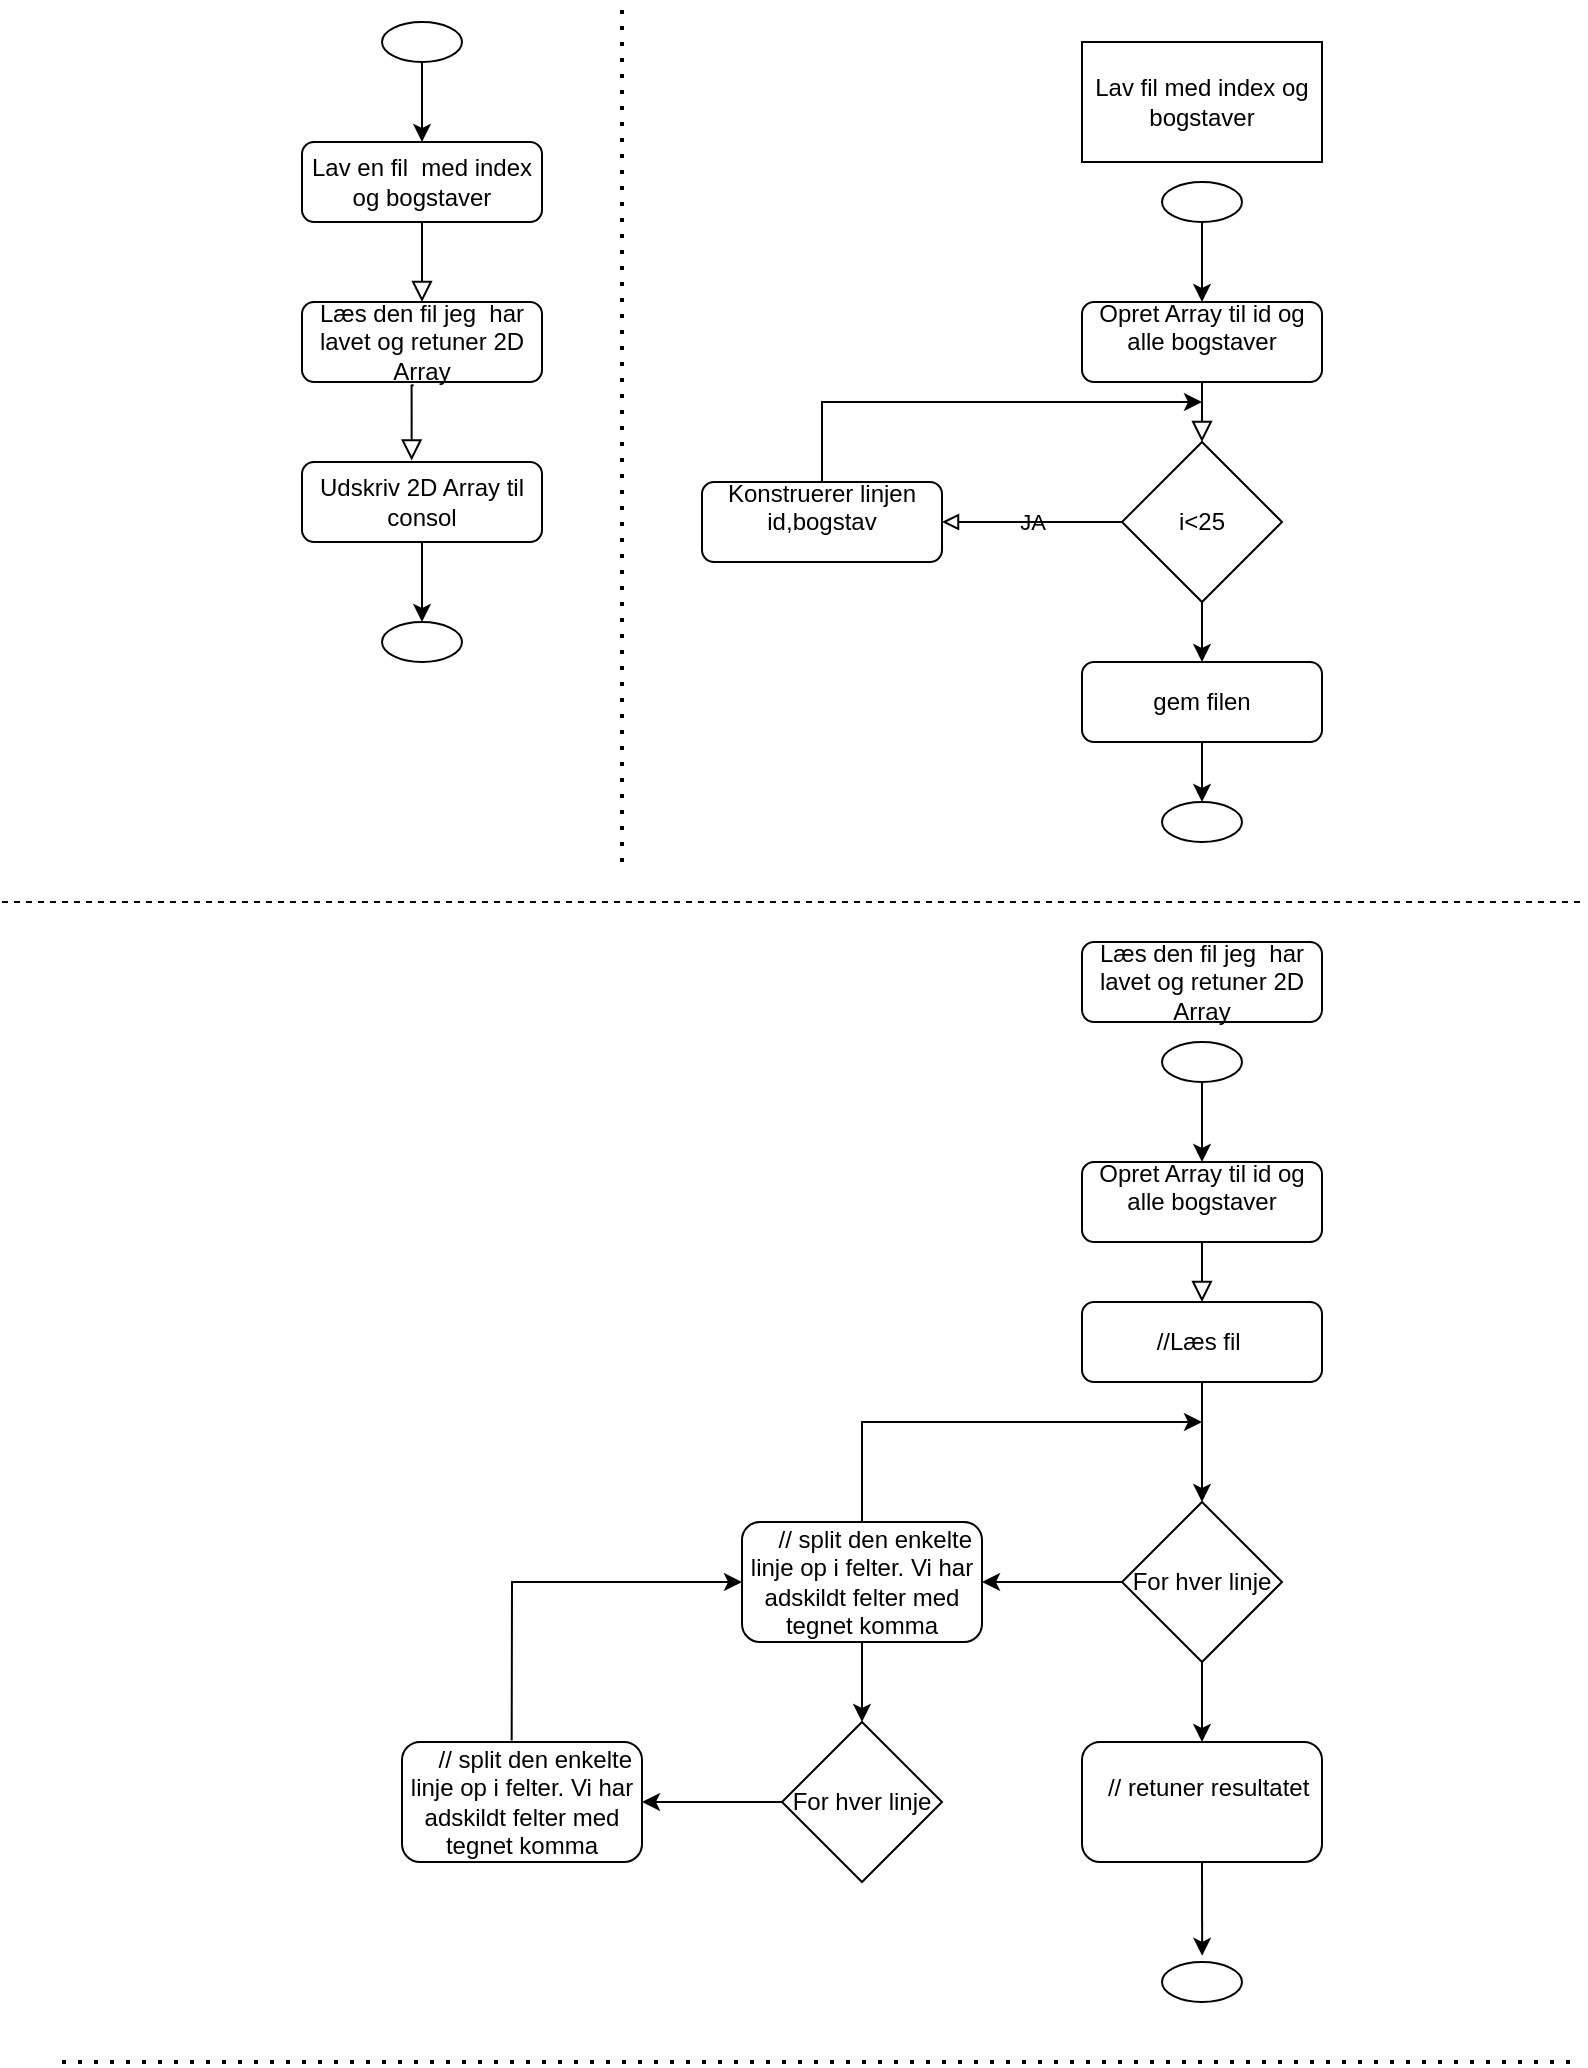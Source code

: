 <mxfile version="21.0.6" type="device"><diagram id="C5RBs43oDa-KdzZeNtuy" name="Page-1"><mxGraphModel dx="988" dy="535" grid="1" gridSize="10" guides="1" tooltips="1" connect="1" arrows="1" fold="1" page="1" pageScale="1" pageWidth="827" pageHeight="1169" math="0" shadow="0"><root><mxCell id="WIyWlLk6GJQsqaUBKTNV-0"/><mxCell id="WIyWlLk6GJQsqaUBKTNV-1" parent="WIyWlLk6GJQsqaUBKTNV-0"/><mxCell id="WIyWlLk6GJQsqaUBKTNV-2" value="" style="rounded=0;html=1;jettySize=auto;orthogonalLoop=1;fontSize=11;endArrow=block;endFill=0;endSize=8;strokeWidth=1;shadow=0;labelBackgroundColor=none;edgeStyle=orthogonalEdgeStyle;entryX=0.5;entryY=0;entryDx=0;entryDy=0;" parent="WIyWlLk6GJQsqaUBKTNV-1" source="WIyWlLk6GJQsqaUBKTNV-3" target="ied-BAKENEnxDvafMaXC-0" edge="1"><mxGeometry relative="1" as="geometry"><mxPoint x="220" y="170" as="targetPoint"/></mxGeometry></mxCell><mxCell id="WIyWlLk6GJQsqaUBKTNV-3" value="Lav en fil&amp;nbsp; med index og bogstaver" style="rounded=1;whiteSpace=wrap;html=1;fontSize=12;glass=0;strokeWidth=1;shadow=0;" parent="WIyWlLk6GJQsqaUBKTNV-1" vertex="1"><mxGeometry x="160" y="80" width="120" height="40" as="geometry"/></mxCell><mxCell id="ied-BAKENEnxDvafMaXC-0" value="Læs den fil jeg&amp;nbsp; har lavet og retuner 2D Array" style="rounded=1;whiteSpace=wrap;html=1;fontSize=12;glass=0;strokeWidth=1;shadow=0;" vertex="1" parent="WIyWlLk6GJQsqaUBKTNV-1"><mxGeometry x="160" y="160" width="120" height="40" as="geometry"/></mxCell><mxCell id="ied-BAKENEnxDvafMaXC-1" value="Udskriv 2D Array til consol" style="rounded=1;whiteSpace=wrap;html=1;fontSize=12;glass=0;strokeWidth=1;shadow=0;" vertex="1" parent="WIyWlLk6GJQsqaUBKTNV-1"><mxGeometry x="160" y="240" width="120" height="40" as="geometry"/></mxCell><mxCell id="ied-BAKENEnxDvafMaXC-4" value="" style="rounded=0;html=1;jettySize=auto;orthogonalLoop=1;fontSize=11;endArrow=block;endFill=0;endSize=8;strokeWidth=1;shadow=0;labelBackgroundColor=none;edgeStyle=orthogonalEdgeStyle;entryX=0.457;entryY=-0.018;entryDx=0;entryDy=0;exitX=0.465;exitY=1.042;exitDx=0;exitDy=0;exitPerimeter=0;entryPerimeter=0;" edge="1" parent="WIyWlLk6GJQsqaUBKTNV-1" source="ied-BAKENEnxDvafMaXC-0" target="ied-BAKENEnxDvafMaXC-1"><mxGeometry relative="1" as="geometry"><mxPoint x="300" y="320" as="sourcePoint"/><mxPoint x="300" y="380" as="targetPoint"/></mxGeometry></mxCell><mxCell id="ied-BAKENEnxDvafMaXC-6" value="" style="ellipse;whiteSpace=wrap;html=1;" vertex="1" parent="WIyWlLk6GJQsqaUBKTNV-1"><mxGeometry x="200" y="20" width="40" height="20" as="geometry"/></mxCell><mxCell id="ied-BAKENEnxDvafMaXC-7" value="" style="ellipse;whiteSpace=wrap;html=1;" vertex="1" parent="WIyWlLk6GJQsqaUBKTNV-1"><mxGeometry x="200" y="320" width="40" height="20" as="geometry"/></mxCell><mxCell id="ied-BAKENEnxDvafMaXC-8" value="" style="endArrow=classic;html=1;rounded=0;exitX=0.5;exitY=1;exitDx=0;exitDy=0;" edge="1" parent="WIyWlLk6GJQsqaUBKTNV-1" source="ied-BAKENEnxDvafMaXC-6" target="WIyWlLk6GJQsqaUBKTNV-3"><mxGeometry width="50" height="50" relative="1" as="geometry"><mxPoint x="370" y="250" as="sourcePoint"/><mxPoint x="420" y="200" as="targetPoint"/></mxGeometry></mxCell><mxCell id="ied-BAKENEnxDvafMaXC-9" value="" style="endArrow=classic;html=1;rounded=0;exitX=0.5;exitY=1;exitDx=0;exitDy=0;entryX=0.5;entryY=0;entryDx=0;entryDy=0;" edge="1" parent="WIyWlLk6GJQsqaUBKTNV-1" source="ied-BAKENEnxDvafMaXC-1" target="ied-BAKENEnxDvafMaXC-7"><mxGeometry width="50" height="50" relative="1" as="geometry"><mxPoint x="370" y="250" as="sourcePoint"/><mxPoint x="420" y="200" as="targetPoint"/></mxGeometry></mxCell><mxCell id="ied-BAKENEnxDvafMaXC-10" value="" style="rounded=0;html=1;jettySize=auto;orthogonalLoop=1;fontSize=11;endArrow=block;endFill=0;endSize=8;strokeWidth=1;shadow=0;labelBackgroundColor=none;edgeStyle=orthogonalEdgeStyle;" edge="1" parent="WIyWlLk6GJQsqaUBKTNV-1" source="ied-BAKENEnxDvafMaXC-11" target="ied-BAKENEnxDvafMaXC-20"><mxGeometry relative="1" as="geometry"><mxPoint x="610" y="240" as="targetPoint"/></mxGeometry></mxCell><mxCell id="ied-BAKENEnxDvafMaXC-11" value="&lt;div&gt;Opret Array til id og alle bogstaver&lt;/div&gt;&lt;div&gt;&lt;br&gt;&lt;/div&gt;" style="rounded=1;whiteSpace=wrap;html=1;fontSize=12;glass=0;strokeWidth=1;shadow=0;" vertex="1" parent="WIyWlLk6GJQsqaUBKTNV-1"><mxGeometry x="550" y="160" width="120" height="40" as="geometry"/></mxCell><mxCell id="ied-BAKENEnxDvafMaXC-13" value="&lt;div&gt;Konstruerer linjen id,bogstav&lt;/div&gt;&lt;div&gt;&lt;br&gt;&lt;/div&gt;" style="rounded=1;whiteSpace=wrap;html=1;fontSize=12;glass=0;strokeWidth=1;shadow=0;" vertex="1" parent="WIyWlLk6GJQsqaUBKTNV-1"><mxGeometry x="360" y="250" width="120" height="40" as="geometry"/></mxCell><mxCell id="ied-BAKENEnxDvafMaXC-14" value="JA" style="rounded=0;html=1;jettySize=auto;orthogonalLoop=1;fontSize=11;endArrow=block;endFill=0;strokeWidth=1;shadow=0;labelBackgroundColor=none;edgeStyle=orthogonalEdgeStyle;exitX=0;exitY=0.5;exitDx=0;exitDy=0;" edge="1" parent="WIyWlLk6GJQsqaUBKTNV-1" source="ied-BAKENEnxDvafMaXC-20"><mxGeometry relative="1" as="geometry"><mxPoint x="560" y="330" as="sourcePoint"/><mxPoint x="480" y="270" as="targetPoint"/></mxGeometry></mxCell><mxCell id="ied-BAKENEnxDvafMaXC-15" value="" style="ellipse;whiteSpace=wrap;html=1;" vertex="1" parent="WIyWlLk6GJQsqaUBKTNV-1"><mxGeometry x="590" y="100" width="40" height="20" as="geometry"/></mxCell><mxCell id="ied-BAKENEnxDvafMaXC-16" value="" style="ellipse;whiteSpace=wrap;html=1;" vertex="1" parent="WIyWlLk6GJQsqaUBKTNV-1"><mxGeometry x="590" y="410" width="40" height="20" as="geometry"/></mxCell><mxCell id="ied-BAKENEnxDvafMaXC-17" value="" style="endArrow=classic;html=1;rounded=0;exitX=0.5;exitY=1;exitDx=0;exitDy=0;" edge="1" parent="WIyWlLk6GJQsqaUBKTNV-1" source="ied-BAKENEnxDvafMaXC-15" target="ied-BAKENEnxDvafMaXC-11"><mxGeometry width="50" height="50" relative="1" as="geometry"><mxPoint x="760" y="330" as="sourcePoint"/><mxPoint x="810" y="280" as="targetPoint"/></mxGeometry></mxCell><mxCell id="ied-BAKENEnxDvafMaXC-19" value="Lav fil med index og bogstaver" style="rounded=0;whiteSpace=wrap;html=1;" vertex="1" parent="WIyWlLk6GJQsqaUBKTNV-1"><mxGeometry x="550" y="30" width="120" height="60" as="geometry"/></mxCell><mxCell id="ied-BAKENEnxDvafMaXC-20" value="i&amp;lt;25" style="rhombus;whiteSpace=wrap;html=1;" vertex="1" parent="WIyWlLk6GJQsqaUBKTNV-1"><mxGeometry x="570" y="230" width="80" height="80" as="geometry"/></mxCell><mxCell id="ied-BAKENEnxDvafMaXC-21" value="&lt;div&gt;&lt;div&gt;gem filen&lt;/div&gt;&lt;/div&gt;" style="rounded=1;whiteSpace=wrap;html=1;fontSize=12;glass=0;strokeWidth=1;shadow=0;" vertex="1" parent="WIyWlLk6GJQsqaUBKTNV-1"><mxGeometry x="550" y="340" width="120" height="40" as="geometry"/></mxCell><mxCell id="ied-BAKENEnxDvafMaXC-22" value="" style="endArrow=classic;html=1;rounded=0;exitX=0.5;exitY=0;exitDx=0;exitDy=0;" edge="1" parent="WIyWlLk6GJQsqaUBKTNV-1" source="ied-BAKENEnxDvafMaXC-13"><mxGeometry width="50" height="50" relative="1" as="geometry"><mxPoint x="370" y="300" as="sourcePoint"/><mxPoint x="610" y="210" as="targetPoint"/><Array as="points"><mxPoint x="420" y="210"/></Array></mxGeometry></mxCell><mxCell id="ied-BAKENEnxDvafMaXC-23" value="" style="endArrow=classic;html=1;rounded=0;entryX=0.5;entryY=0;entryDx=0;entryDy=0;" edge="1" parent="WIyWlLk6GJQsqaUBKTNV-1" source="ied-BAKENEnxDvafMaXC-20" target="ied-BAKENEnxDvafMaXC-21"><mxGeometry width="50" height="50" relative="1" as="geometry"><mxPoint x="370" y="300" as="sourcePoint"/><mxPoint x="420" y="250" as="targetPoint"/></mxGeometry></mxCell><mxCell id="ied-BAKENEnxDvafMaXC-24" value="" style="endArrow=classic;html=1;rounded=0;entryX=0.5;entryY=0;entryDx=0;entryDy=0;exitX=0.5;exitY=1;exitDx=0;exitDy=0;" edge="1" parent="WIyWlLk6GJQsqaUBKTNV-1" source="ied-BAKENEnxDvafMaXC-21" target="ied-BAKENEnxDvafMaXC-16"><mxGeometry width="50" height="50" relative="1" as="geometry"><mxPoint x="440" y="415" as="sourcePoint"/><mxPoint x="490" y="365" as="targetPoint"/></mxGeometry></mxCell><mxCell id="ied-BAKENEnxDvafMaXC-25" value="Læs den fil jeg&amp;nbsp; har lavet og retuner 2D Array" style="rounded=1;whiteSpace=wrap;html=1;fontSize=12;glass=0;strokeWidth=1;shadow=0;" vertex="1" parent="WIyWlLk6GJQsqaUBKTNV-1"><mxGeometry x="550" y="480" width="120" height="40" as="geometry"/></mxCell><mxCell id="ied-BAKENEnxDvafMaXC-26" value="" style="rounded=0;html=1;jettySize=auto;orthogonalLoop=1;fontSize=11;endArrow=block;endFill=0;endSize=8;strokeWidth=1;shadow=0;labelBackgroundColor=none;edgeStyle=orthogonalEdgeStyle;" edge="1" parent="WIyWlLk6GJQsqaUBKTNV-1" source="ied-BAKENEnxDvafMaXC-27"><mxGeometry relative="1" as="geometry"><mxPoint x="610" y="660" as="targetPoint"/></mxGeometry></mxCell><mxCell id="ied-BAKENEnxDvafMaXC-27" value="&lt;div&gt;Opret Array til id og alle bogstaver&lt;/div&gt;&lt;div&gt;&lt;br&gt;&lt;/div&gt;" style="rounded=1;whiteSpace=wrap;html=1;fontSize=12;glass=0;strokeWidth=1;shadow=0;" vertex="1" parent="WIyWlLk6GJQsqaUBKTNV-1"><mxGeometry x="550" y="590" width="120" height="40" as="geometry"/></mxCell><mxCell id="ied-BAKENEnxDvafMaXC-30" value="" style="ellipse;whiteSpace=wrap;html=1;" vertex="1" parent="WIyWlLk6GJQsqaUBKTNV-1"><mxGeometry x="590" y="530" width="40" height="20" as="geometry"/></mxCell><mxCell id="ied-BAKENEnxDvafMaXC-32" value="" style="endArrow=classic;html=1;rounded=0;exitX=0.5;exitY=1;exitDx=0;exitDy=0;" edge="1" parent="WIyWlLk6GJQsqaUBKTNV-1" source="ied-BAKENEnxDvafMaXC-30" target="ied-BAKENEnxDvafMaXC-27"><mxGeometry width="50" height="50" relative="1" as="geometry"><mxPoint x="760" y="760" as="sourcePoint"/><mxPoint x="810" y="710" as="targetPoint"/></mxGeometry></mxCell><mxCell id="ied-BAKENEnxDvafMaXC-34" value="&lt;div&gt;&lt;div&gt;//Læs fil&amp;nbsp;&lt;/div&gt;&lt;/div&gt;" style="rounded=1;whiteSpace=wrap;html=1;fontSize=12;glass=0;strokeWidth=1;shadow=0;" vertex="1" parent="WIyWlLk6GJQsqaUBKTNV-1"><mxGeometry x="550" y="660" width="120" height="40" as="geometry"/></mxCell><mxCell id="ied-BAKENEnxDvafMaXC-38" value="For hver linje" style="rhombus;whiteSpace=wrap;html=1;" vertex="1" parent="WIyWlLk6GJQsqaUBKTNV-1"><mxGeometry x="570" y="760" width="80" height="80" as="geometry"/></mxCell><mxCell id="ied-BAKENEnxDvafMaXC-39" value="&lt;div&gt;&amp;nbsp; &amp;nbsp; // split den enkelte linje op i felter. Vi har adskildt felter med tegnet komma&lt;/div&gt;" style="rounded=1;whiteSpace=wrap;html=1;" vertex="1" parent="WIyWlLk6GJQsqaUBKTNV-1"><mxGeometry x="380" y="770" width="120" height="60" as="geometry"/></mxCell><mxCell id="ied-BAKENEnxDvafMaXC-40" value="" style="endArrow=classic;html=1;rounded=0;entryX=0.5;entryY=0;entryDx=0;entryDy=0;exitX=0.5;exitY=1;exitDx=0;exitDy=0;" edge="1" parent="WIyWlLk6GJQsqaUBKTNV-1" source="ied-BAKENEnxDvafMaXC-34" target="ied-BAKENEnxDvafMaXC-38"><mxGeometry width="50" height="50" relative="1" as="geometry"><mxPoint x="370" y="830" as="sourcePoint"/><mxPoint x="420" y="780" as="targetPoint"/></mxGeometry></mxCell><mxCell id="ied-BAKENEnxDvafMaXC-43" value="" style="endArrow=classic;html=1;rounded=0;exitX=0.5;exitY=1;exitDx=0;exitDy=0;" edge="1" parent="WIyWlLk6GJQsqaUBKTNV-1" source="ied-BAKENEnxDvafMaXC-38"><mxGeometry width="50" height="50" relative="1" as="geometry"><mxPoint x="370" y="830" as="sourcePoint"/><mxPoint x="610" y="880" as="targetPoint"/></mxGeometry></mxCell><mxCell id="ied-BAKENEnxDvafMaXC-44" value="" style="endArrow=classic;html=1;rounded=0;exitX=0;exitY=0.5;exitDx=0;exitDy=0;entryX=1;entryY=0.5;entryDx=0;entryDy=0;" edge="1" parent="WIyWlLk6GJQsqaUBKTNV-1" source="ied-BAKENEnxDvafMaXC-38" target="ied-BAKENEnxDvafMaXC-39"><mxGeometry width="50" height="50" relative="1" as="geometry"><mxPoint x="670" y="780" as="sourcePoint"/><mxPoint x="720" y="730" as="targetPoint"/></mxGeometry></mxCell><mxCell id="ied-BAKENEnxDvafMaXC-45" value="For hver linje" style="rhombus;whiteSpace=wrap;html=1;" vertex="1" parent="WIyWlLk6GJQsqaUBKTNV-1"><mxGeometry x="400" y="870" width="80" height="80" as="geometry"/></mxCell><mxCell id="ied-BAKENEnxDvafMaXC-46" value="&lt;div&gt;&amp;nbsp; &amp;nbsp; // split den enkelte linje op i felter. Vi har adskildt felter med tegnet komma&lt;/div&gt;" style="rounded=1;whiteSpace=wrap;html=1;" vertex="1" parent="WIyWlLk6GJQsqaUBKTNV-1"><mxGeometry x="210" y="880" width="120" height="60" as="geometry"/></mxCell><mxCell id="ied-BAKENEnxDvafMaXC-47" value="" style="endArrow=classic;html=1;rounded=0;exitX=0;exitY=0.5;exitDx=0;exitDy=0;entryX=1;entryY=0.5;entryDx=0;entryDy=0;" edge="1" parent="WIyWlLk6GJQsqaUBKTNV-1" source="ied-BAKENEnxDvafMaXC-45" target="ied-BAKENEnxDvafMaXC-46"><mxGeometry width="50" height="50" relative="1" as="geometry"><mxPoint x="500" y="890" as="sourcePoint"/><mxPoint x="550" y="840" as="targetPoint"/></mxGeometry></mxCell><mxCell id="ied-BAKENEnxDvafMaXC-48" value="" style="endArrow=classic;html=1;rounded=0;exitX=0.5;exitY=1;exitDx=0;exitDy=0;" edge="1" parent="WIyWlLk6GJQsqaUBKTNV-1" source="ied-BAKENEnxDvafMaXC-39" target="ied-BAKENEnxDvafMaXC-45"><mxGeometry width="50" height="50" relative="1" as="geometry"><mxPoint x="670" y="870" as="sourcePoint"/><mxPoint x="720" y="820" as="targetPoint"/></mxGeometry></mxCell><mxCell id="ied-BAKENEnxDvafMaXC-49" value="" style="endArrow=classic;html=1;rounded=0;exitX=0.457;exitY=-0.012;exitDx=0;exitDy=0;exitPerimeter=0;entryX=0;entryY=0.5;entryDx=0;entryDy=0;" edge="1" parent="WIyWlLk6GJQsqaUBKTNV-1" source="ied-BAKENEnxDvafMaXC-46" target="ied-BAKENEnxDvafMaXC-39"><mxGeometry width="50" height="50" relative="1" as="geometry"><mxPoint x="670" y="870" as="sourcePoint"/><mxPoint x="720" y="820" as="targetPoint"/><Array as="points"><mxPoint x="265" y="800"/></Array></mxGeometry></mxCell><mxCell id="ied-BAKENEnxDvafMaXC-50" value="" style="endArrow=classic;html=1;rounded=0;exitX=0.5;exitY=0;exitDx=0;exitDy=0;" edge="1" parent="WIyWlLk6GJQsqaUBKTNV-1" source="ied-BAKENEnxDvafMaXC-39"><mxGeometry width="50" height="50" relative="1" as="geometry"><mxPoint x="670" y="870" as="sourcePoint"/><mxPoint x="610" y="720" as="targetPoint"/><Array as="points"><mxPoint x="440" y="720"/></Array></mxGeometry></mxCell><mxCell id="ied-BAKENEnxDvafMaXC-51" value="&lt;div&gt;&amp;nbsp; // retuner resultatet&lt;/div&gt;&lt;div&gt;&lt;br&gt;&lt;/div&gt;" style="rounded=1;whiteSpace=wrap;html=1;" vertex="1" parent="WIyWlLk6GJQsqaUBKTNV-1"><mxGeometry x="550" y="880" width="120" height="60" as="geometry"/></mxCell><mxCell id="ied-BAKENEnxDvafMaXC-52" value="" style="ellipse;whiteSpace=wrap;html=1;" vertex="1" parent="WIyWlLk6GJQsqaUBKTNV-1"><mxGeometry x="590" y="990" width="40" height="20" as="geometry"/></mxCell><mxCell id="ied-BAKENEnxDvafMaXC-53" value="" style="endArrow=classic;html=1;rounded=0;exitX=0.5;exitY=1;exitDx=0;exitDy=0;entryX=0.502;entryY=-0.155;entryDx=0;entryDy=0;entryPerimeter=0;" edge="1" parent="WIyWlLk6GJQsqaUBKTNV-1" source="ied-BAKENEnxDvafMaXC-51" target="ied-BAKENEnxDvafMaXC-52"><mxGeometry width="50" height="50" relative="1" as="geometry"><mxPoint x="670" y="960" as="sourcePoint"/><mxPoint x="720" y="910" as="targetPoint"/></mxGeometry></mxCell><mxCell id="ied-BAKENEnxDvafMaXC-55" value="" style="endArrow=none;dashed=1;html=1;rounded=0;" edge="1" parent="WIyWlLk6GJQsqaUBKTNV-1"><mxGeometry width="50" height="50" relative="1" as="geometry"><mxPoint x="10" y="460" as="sourcePoint"/><mxPoint x="800" y="460" as="targetPoint"/></mxGeometry></mxCell><mxCell id="ied-BAKENEnxDvafMaXC-56" value="" style="endArrow=none;dashed=1;html=1;dashPattern=1 3;strokeWidth=2;rounded=0;" edge="1" parent="WIyWlLk6GJQsqaUBKTNV-1"><mxGeometry width="50" height="50" relative="1" as="geometry"><mxPoint x="320" y="440" as="sourcePoint"/><mxPoint x="320" y="10" as="targetPoint"/></mxGeometry></mxCell><mxCell id="ied-BAKENEnxDvafMaXC-57" value="" style="endArrow=none;dashed=1;html=1;dashPattern=1 3;strokeWidth=2;rounded=0;" edge="1" parent="WIyWlLk6GJQsqaUBKTNV-1"><mxGeometry width="50" height="50" relative="1" as="geometry"><mxPoint x="40" y="1040" as="sourcePoint"/><mxPoint x="800" y="1040" as="targetPoint"/></mxGeometry></mxCell></root></mxGraphModel></diagram></mxfile>